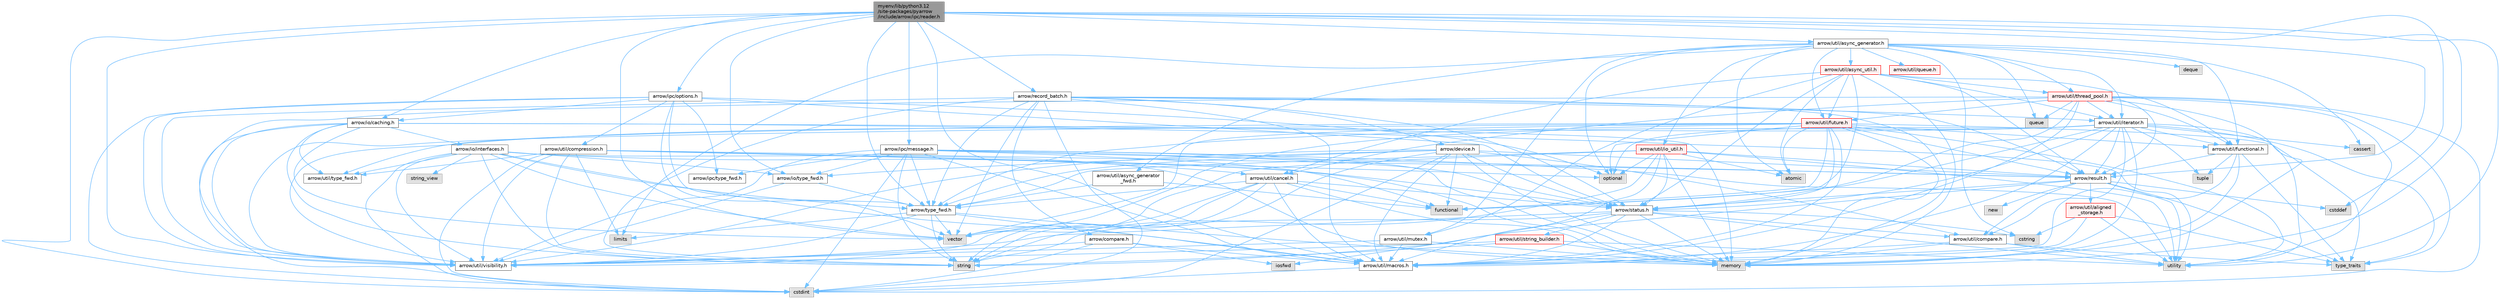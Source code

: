 digraph "myenv/lib/python3.12/site-packages/pyarrow/include/arrow/ipc/reader.h"
{
 // LATEX_PDF_SIZE
  bgcolor="transparent";
  edge [fontname=Helvetica,fontsize=10,labelfontname=Helvetica,labelfontsize=10];
  node [fontname=Helvetica,fontsize=10,shape=box,height=0.2,width=0.4];
  Node1 [id="Node000001",label="myenv/lib/python3.12\l/site-packages/pyarrow\l/include/arrow/ipc/reader.h",height=0.2,width=0.4,color="gray40", fillcolor="grey60", style="filled", fontcolor="black",tooltip=" "];
  Node1 -> Node2 [id="edge1_Node000001_Node000002",color="steelblue1",style="solid",tooltip=" "];
  Node2 [id="Node000002",label="cstddef",height=0.2,width=0.4,color="grey60", fillcolor="#E0E0E0", style="filled",tooltip=" "];
  Node1 -> Node3 [id="edge2_Node000001_Node000003",color="steelblue1",style="solid",tooltip=" "];
  Node3 [id="Node000003",label="cstdint",height=0.2,width=0.4,color="grey60", fillcolor="#E0E0E0", style="filled",tooltip=" "];
  Node1 -> Node4 [id="edge3_Node000001_Node000004",color="steelblue1",style="solid",tooltip=" "];
  Node4 [id="Node000004",label="memory",height=0.2,width=0.4,color="grey60", fillcolor="#E0E0E0", style="filled",tooltip=" "];
  Node1 -> Node5 [id="edge4_Node000001_Node000005",color="steelblue1",style="solid",tooltip=" "];
  Node5 [id="Node000005",label="utility",height=0.2,width=0.4,color="grey60", fillcolor="#E0E0E0", style="filled",tooltip=" "];
  Node1 -> Node6 [id="edge5_Node000001_Node000006",color="steelblue1",style="solid",tooltip=" "];
  Node6 [id="Node000006",label="vector",height=0.2,width=0.4,color="grey60", fillcolor="#E0E0E0", style="filled",tooltip=" "];
  Node1 -> Node7 [id="edge6_Node000001_Node000007",color="steelblue1",style="solid",tooltip=" "];
  Node7 [id="Node000007",label="arrow/io/caching.h",height=0.2,width=0.4,color="grey40", fillcolor="white", style="filled",URL="$caching_8h.html",tooltip=" "];
  Node7 -> Node3 [id="edge7_Node000007_Node000003",color="steelblue1",style="solid",tooltip=" "];
  Node7 -> Node4 [id="edge8_Node000007_Node000004",color="steelblue1",style="solid",tooltip=" "];
  Node7 -> Node8 [id="edge9_Node000007_Node000008",color="steelblue1",style="solid",tooltip=" "];
  Node8 [id="Node000008",label="string",height=0.2,width=0.4,color="grey60", fillcolor="#E0E0E0", style="filled",tooltip=" "];
  Node7 -> Node5 [id="edge10_Node000007_Node000005",color="steelblue1",style="solid",tooltip=" "];
  Node7 -> Node6 [id="edge11_Node000007_Node000006",color="steelblue1",style="solid",tooltip=" "];
  Node7 -> Node9 [id="edge12_Node000007_Node000009",color="steelblue1",style="solid",tooltip=" "];
  Node9 [id="Node000009",label="arrow/io/interfaces.h",height=0.2,width=0.4,color="grey40", fillcolor="white", style="filled",URL="$interfaces_8h.html",tooltip=" "];
  Node9 -> Node3 [id="edge13_Node000009_Node000003",color="steelblue1",style="solid",tooltip=" "];
  Node9 -> Node4 [id="edge14_Node000009_Node000004",color="steelblue1",style="solid",tooltip=" "];
  Node9 -> Node8 [id="edge15_Node000009_Node000008",color="steelblue1",style="solid",tooltip=" "];
  Node9 -> Node10 [id="edge16_Node000009_Node000010",color="steelblue1",style="solid",tooltip=" "];
  Node10 [id="Node000010",label="string_view",height=0.2,width=0.4,color="grey60", fillcolor="#E0E0E0", style="filled",tooltip=" "];
  Node9 -> Node6 [id="edge17_Node000009_Node000006",color="steelblue1",style="solid",tooltip=" "];
  Node9 -> Node11 [id="edge18_Node000009_Node000011",color="steelblue1",style="solid",tooltip=" "];
  Node11 [id="Node000011",label="arrow/io/type_fwd.h",height=0.2,width=0.4,color="grey40", fillcolor="white", style="filled",URL="$arrow_2io_2type__fwd_8h.html",tooltip=" "];
  Node11 -> Node12 [id="edge19_Node000011_Node000012",color="steelblue1",style="solid",tooltip=" "];
  Node12 [id="Node000012",label="arrow/type_fwd.h",height=0.2,width=0.4,color="grey40", fillcolor="white", style="filled",URL="$arrow_2type__fwd_8h.html",tooltip=" "];
  Node12 -> Node13 [id="edge20_Node000012_Node000013",color="steelblue1",style="solid",tooltip=" "];
  Node13 [id="Node000013",label="limits",height=0.2,width=0.4,color="grey60", fillcolor="#E0E0E0", style="filled",tooltip=" "];
  Node12 -> Node4 [id="edge21_Node000012_Node000004",color="steelblue1",style="solid",tooltip=" "];
  Node12 -> Node8 [id="edge22_Node000012_Node000008",color="steelblue1",style="solid",tooltip=" "];
  Node12 -> Node6 [id="edge23_Node000012_Node000006",color="steelblue1",style="solid",tooltip=" "];
  Node12 -> Node14 [id="edge24_Node000012_Node000014",color="steelblue1",style="solid",tooltip=" "];
  Node14 [id="Node000014",label="arrow/util/macros.h",height=0.2,width=0.4,color="grey40", fillcolor="white", style="filled",URL="$macros_8h.html",tooltip=" "];
  Node14 -> Node3 [id="edge25_Node000014_Node000003",color="steelblue1",style="solid",tooltip=" "];
  Node12 -> Node15 [id="edge26_Node000012_Node000015",color="steelblue1",style="solid",tooltip=" "];
  Node15 [id="Node000015",label="arrow/util/visibility.h",height=0.2,width=0.4,color="grey40", fillcolor="white", style="filled",URL="$include_2arrow_2util_2visibility_8h.html",tooltip=" "];
  Node11 -> Node15 [id="edge27_Node000011_Node000015",color="steelblue1",style="solid",tooltip=" "];
  Node9 -> Node12 [id="edge28_Node000009_Node000012",color="steelblue1",style="solid",tooltip=" "];
  Node9 -> Node16 [id="edge29_Node000009_Node000016",color="steelblue1",style="solid",tooltip=" "];
  Node16 [id="Node000016",label="arrow/util/cancel.h",height=0.2,width=0.4,color="grey40", fillcolor="white", style="filled",URL="$cancel_8h.html",tooltip=" "];
  Node16 -> Node17 [id="edge30_Node000016_Node000017",color="steelblue1",style="solid",tooltip=" "];
  Node17 [id="Node000017",label="functional",height=0.2,width=0.4,color="grey60", fillcolor="#E0E0E0", style="filled",tooltip=" "];
  Node16 -> Node4 [id="edge31_Node000016_Node000004",color="steelblue1",style="solid",tooltip=" "];
  Node16 -> Node8 [id="edge32_Node000016_Node000008",color="steelblue1",style="solid",tooltip=" "];
  Node16 -> Node6 [id="edge33_Node000016_Node000006",color="steelblue1",style="solid",tooltip=" "];
  Node16 -> Node18 [id="edge34_Node000016_Node000018",color="steelblue1",style="solid",tooltip=" "];
  Node18 [id="Node000018",label="arrow/status.h",height=0.2,width=0.4,color="grey40", fillcolor="white", style="filled",URL="$status_8h.html",tooltip=" "];
  Node18 -> Node19 [id="edge35_Node000018_Node000019",color="steelblue1",style="solid",tooltip=" "];
  Node19 [id="Node000019",label="cstring",height=0.2,width=0.4,color="grey60", fillcolor="#E0E0E0", style="filled",tooltip=" "];
  Node18 -> Node20 [id="edge36_Node000018_Node000020",color="steelblue1",style="solid",tooltip=" "];
  Node20 [id="Node000020",label="iosfwd",height=0.2,width=0.4,color="grey60", fillcolor="#E0E0E0", style="filled",tooltip=" "];
  Node18 -> Node4 [id="edge37_Node000018_Node000004",color="steelblue1",style="solid",tooltip=" "];
  Node18 -> Node8 [id="edge38_Node000018_Node000008",color="steelblue1",style="solid",tooltip=" "];
  Node18 -> Node5 [id="edge39_Node000018_Node000005",color="steelblue1",style="solid",tooltip=" "];
  Node18 -> Node21 [id="edge40_Node000018_Node000021",color="steelblue1",style="solid",tooltip=" "];
  Node21 [id="Node000021",label="arrow/util/compare.h",height=0.2,width=0.4,color="grey40", fillcolor="white", style="filled",URL="$util_2compare_8h.html",tooltip=" "];
  Node21 -> Node4 [id="edge41_Node000021_Node000004",color="steelblue1",style="solid",tooltip=" "];
  Node21 -> Node22 [id="edge42_Node000021_Node000022",color="steelblue1",style="solid",tooltip=" "];
  Node22 [id="Node000022",label="type_traits",height=0.2,width=0.4,color="grey60", fillcolor="#E0E0E0", style="filled",tooltip=" "];
  Node21 -> Node5 [id="edge43_Node000021_Node000005",color="steelblue1",style="solid",tooltip=" "];
  Node21 -> Node14 [id="edge44_Node000021_Node000014",color="steelblue1",style="solid",tooltip=" "];
  Node18 -> Node14 [id="edge45_Node000018_Node000014",color="steelblue1",style="solid",tooltip=" "];
  Node18 -> Node23 [id="edge46_Node000018_Node000023",color="steelblue1",style="solid",tooltip=" "];
  Node23 [id="Node000023",label="arrow/util/string_builder.h",height=0.2,width=0.4,color="red", fillcolor="#FFF0F0", style="filled",URL="$string__builder_8h.html",tooltip=" "];
  Node23 -> Node4 [id="edge47_Node000023_Node000004",color="steelblue1",style="solid",tooltip=" "];
  Node23 -> Node8 [id="edge48_Node000023_Node000008",color="steelblue1",style="solid",tooltip=" "];
  Node23 -> Node5 [id="edge49_Node000023_Node000005",color="steelblue1",style="solid",tooltip=" "];
  Node23 -> Node15 [id="edge50_Node000023_Node000015",color="steelblue1",style="solid",tooltip=" "];
  Node18 -> Node15 [id="edge51_Node000018_Node000015",color="steelblue1",style="solid",tooltip=" "];
  Node16 -> Node12 [id="edge52_Node000016_Node000012",color="steelblue1",style="solid",tooltip=" "];
  Node16 -> Node14 [id="edge53_Node000016_Node000014",color="steelblue1",style="solid",tooltip=" "];
  Node16 -> Node15 [id="edge54_Node000016_Node000015",color="steelblue1",style="solid",tooltip=" "];
  Node9 -> Node14 [id="edge55_Node000009_Node000014",color="steelblue1",style="solid",tooltip=" "];
  Node9 -> Node25 [id="edge56_Node000009_Node000025",color="steelblue1",style="solid",tooltip=" "];
  Node25 [id="Node000025",label="arrow/util/type_fwd.h",height=0.2,width=0.4,color="grey40", fillcolor="white", style="filled",URL="$arrow_2util_2type__fwd_8h.html",tooltip=" "];
  Node9 -> Node15 [id="edge57_Node000009_Node000015",color="steelblue1",style="solid",tooltip=" "];
  Node7 -> Node25 [id="edge58_Node000007_Node000025",color="steelblue1",style="solid",tooltip=" "];
  Node7 -> Node15 [id="edge59_Node000007_Node000015",color="steelblue1",style="solid",tooltip=" "];
  Node1 -> Node11 [id="edge60_Node000001_Node000011",color="steelblue1",style="solid",tooltip=" "];
  Node1 -> Node26 [id="edge61_Node000001_Node000026",color="steelblue1",style="solid",tooltip=" "];
  Node26 [id="Node000026",label="arrow/ipc/message.h",height=0.2,width=0.4,color="grey40", fillcolor="white", style="filled",URL="$message_8h.html",tooltip=" "];
  Node26 -> Node3 [id="edge62_Node000026_Node000003",color="steelblue1",style="solid",tooltip=" "];
  Node26 -> Node17 [id="edge63_Node000026_Node000017",color="steelblue1",style="solid",tooltip=" "];
  Node26 -> Node4 [id="edge64_Node000026_Node000004",color="steelblue1",style="solid",tooltip=" "];
  Node26 -> Node8 [id="edge65_Node000026_Node000008",color="steelblue1",style="solid",tooltip=" "];
  Node26 -> Node5 [id="edge66_Node000026_Node000005",color="steelblue1",style="solid",tooltip=" "];
  Node26 -> Node11 [id="edge67_Node000026_Node000011",color="steelblue1",style="solid",tooltip=" "];
  Node26 -> Node27 [id="edge68_Node000026_Node000027",color="steelblue1",style="solid",tooltip=" "];
  Node27 [id="Node000027",label="arrow/ipc/type_fwd.h",height=0.2,width=0.4,color="grey40", fillcolor="white", style="filled",URL="$arrow_2ipc_2type__fwd_8h.html",tooltip=" "];
  Node26 -> Node28 [id="edge69_Node000026_Node000028",color="steelblue1",style="solid",tooltip=" "];
  Node28 [id="Node000028",label="arrow/result.h",height=0.2,width=0.4,color="grey40", fillcolor="white", style="filled",URL="$result_8h.html",tooltip=" "];
  Node28 -> Node2 [id="edge70_Node000028_Node000002",color="steelblue1",style="solid",tooltip=" "];
  Node28 -> Node29 [id="edge71_Node000028_Node000029",color="steelblue1",style="solid",tooltip=" "];
  Node29 [id="Node000029",label="new",height=0.2,width=0.4,color="grey60", fillcolor="#E0E0E0", style="filled",tooltip=" "];
  Node28 -> Node8 [id="edge72_Node000028_Node000008",color="steelblue1",style="solid",tooltip=" "];
  Node28 -> Node22 [id="edge73_Node000028_Node000022",color="steelblue1",style="solid",tooltip=" "];
  Node28 -> Node5 [id="edge74_Node000028_Node000005",color="steelblue1",style="solid",tooltip=" "];
  Node28 -> Node18 [id="edge75_Node000028_Node000018",color="steelblue1",style="solid",tooltip=" "];
  Node28 -> Node30 [id="edge76_Node000028_Node000030",color="steelblue1",style="solid",tooltip=" "];
  Node30 [id="Node000030",label="arrow/util/aligned\l_storage.h",height=0.2,width=0.4,color="red", fillcolor="#FFF0F0", style="filled",URL="$aligned__storage_8h.html",tooltip=" "];
  Node30 -> Node19 [id="edge77_Node000030_Node000019",color="steelblue1",style="solid",tooltip=" "];
  Node30 -> Node22 [id="edge78_Node000030_Node000022",color="steelblue1",style="solid",tooltip=" "];
  Node30 -> Node5 [id="edge79_Node000030_Node000005",color="steelblue1",style="solid",tooltip=" "];
  Node30 -> Node14 [id="edge80_Node000030_Node000014",color="steelblue1",style="solid",tooltip=" "];
  Node28 -> Node21 [id="edge81_Node000028_Node000021",color="steelblue1",style="solid",tooltip=" "];
  Node26 -> Node18 [id="edge82_Node000026_Node000018",color="steelblue1",style="solid",tooltip=" "];
  Node26 -> Node12 [id="edge83_Node000026_Node000012",color="steelblue1",style="solid",tooltip=" "];
  Node26 -> Node14 [id="edge84_Node000026_Node000014",color="steelblue1",style="solid",tooltip=" "];
  Node26 -> Node15 [id="edge85_Node000026_Node000015",color="steelblue1",style="solid",tooltip=" "];
  Node1 -> Node32 [id="edge86_Node000001_Node000032",color="steelblue1",style="solid",tooltip=" "];
  Node32 [id="Node000032",label="arrow/ipc/options.h",height=0.2,width=0.4,color="grey40", fillcolor="white", style="filled",URL="$ipc_2options_8h.html",tooltip=" "];
  Node32 -> Node3 [id="edge87_Node000032_Node000003",color="steelblue1",style="solid",tooltip=" "];
  Node32 -> Node33 [id="edge88_Node000032_Node000033",color="steelblue1",style="solid",tooltip=" "];
  Node33 [id="Node000033",label="optional",height=0.2,width=0.4,color="grey60", fillcolor="#E0E0E0", style="filled",tooltip=" "];
  Node32 -> Node6 [id="edge89_Node000032_Node000006",color="steelblue1",style="solid",tooltip=" "];
  Node32 -> Node7 [id="edge90_Node000032_Node000007",color="steelblue1",style="solid",tooltip=" "];
  Node32 -> Node27 [id="edge91_Node000032_Node000027",color="steelblue1",style="solid",tooltip=" "];
  Node32 -> Node18 [id="edge92_Node000032_Node000018",color="steelblue1",style="solid",tooltip=" "];
  Node32 -> Node12 [id="edge93_Node000032_Node000012",color="steelblue1",style="solid",tooltip=" "];
  Node32 -> Node34 [id="edge94_Node000032_Node000034",color="steelblue1",style="solid",tooltip=" "];
  Node34 [id="Node000034",label="arrow/util/compression.h",height=0.2,width=0.4,color="grey40", fillcolor="white", style="filled",URL="$compression_8h.html",tooltip=" "];
  Node34 -> Node3 [id="edge95_Node000034_Node000003",color="steelblue1",style="solid",tooltip=" "];
  Node34 -> Node13 [id="edge96_Node000034_Node000013",color="steelblue1",style="solid",tooltip=" "];
  Node34 -> Node4 [id="edge97_Node000034_Node000004",color="steelblue1",style="solid",tooltip=" "];
  Node34 -> Node33 [id="edge98_Node000034_Node000033",color="steelblue1",style="solid",tooltip=" "];
  Node34 -> Node8 [id="edge99_Node000034_Node000008",color="steelblue1",style="solid",tooltip=" "];
  Node34 -> Node28 [id="edge100_Node000034_Node000028",color="steelblue1",style="solid",tooltip=" "];
  Node34 -> Node18 [id="edge101_Node000034_Node000018",color="steelblue1",style="solid",tooltip=" "];
  Node34 -> Node25 [id="edge102_Node000034_Node000025",color="steelblue1",style="solid",tooltip=" "];
  Node34 -> Node15 [id="edge103_Node000034_Node000015",color="steelblue1",style="solid",tooltip=" "];
  Node32 -> Node15 [id="edge104_Node000032_Node000015",color="steelblue1",style="solid",tooltip=" "];
  Node1 -> Node35 [id="edge105_Node000001_Node000035",color="steelblue1",style="solid",tooltip=" "];
  Node35 [id="Node000035",label="arrow/record_batch.h",height=0.2,width=0.4,color="grey40", fillcolor="white", style="filled",URL="$record__batch_8h.html",tooltip=" "];
  Node35 -> Node3 [id="edge106_Node000035_Node000003",color="steelblue1",style="solid",tooltip=" "];
  Node35 -> Node4 [id="edge107_Node000035_Node000004",color="steelblue1",style="solid",tooltip=" "];
  Node35 -> Node8 [id="edge108_Node000035_Node000008",color="steelblue1",style="solid",tooltip=" "];
  Node35 -> Node6 [id="edge109_Node000035_Node000006",color="steelblue1",style="solid",tooltip=" "];
  Node35 -> Node36 [id="edge110_Node000035_Node000036",color="steelblue1",style="solid",tooltip=" "];
  Node36 [id="Node000036",label="arrow/compare.h",height=0.2,width=0.4,color="grey40", fillcolor="white", style="filled",URL="$compare_8h.html",tooltip=" "];
  Node36 -> Node3 [id="edge111_Node000036_Node000003",color="steelblue1",style="solid",tooltip=" "];
  Node36 -> Node20 [id="edge112_Node000036_Node000020",color="steelblue1",style="solid",tooltip=" "];
  Node36 -> Node14 [id="edge113_Node000036_Node000014",color="steelblue1",style="solid",tooltip=" "];
  Node36 -> Node15 [id="edge114_Node000036_Node000015",color="steelblue1",style="solid",tooltip=" "];
  Node35 -> Node37 [id="edge115_Node000035_Node000037",color="steelblue1",style="solid",tooltip=" "];
  Node37 [id="Node000037",label="arrow/device.h",height=0.2,width=0.4,color="grey40", fillcolor="white", style="filled",URL="$device_8h.html",tooltip=" "];
  Node37 -> Node3 [id="edge116_Node000037_Node000003",color="steelblue1",style="solid",tooltip=" "];
  Node37 -> Node17 [id="edge117_Node000037_Node000017",color="steelblue1",style="solid",tooltip=" "];
  Node37 -> Node4 [id="edge118_Node000037_Node000004",color="steelblue1",style="solid",tooltip=" "];
  Node37 -> Node8 [id="edge119_Node000037_Node000008",color="steelblue1",style="solid",tooltip=" "];
  Node37 -> Node11 [id="edge120_Node000037_Node000011",color="steelblue1",style="solid",tooltip=" "];
  Node37 -> Node28 [id="edge121_Node000037_Node000028",color="steelblue1",style="solid",tooltip=" "];
  Node37 -> Node18 [id="edge122_Node000037_Node000018",color="steelblue1",style="solid",tooltip=" "];
  Node37 -> Node12 [id="edge123_Node000037_Node000012",color="steelblue1",style="solid",tooltip=" "];
  Node37 -> Node21 [id="edge124_Node000037_Node000021",color="steelblue1",style="solid",tooltip=" "];
  Node37 -> Node14 [id="edge125_Node000037_Node000014",color="steelblue1",style="solid",tooltip=" "];
  Node37 -> Node15 [id="edge126_Node000037_Node000015",color="steelblue1",style="solid",tooltip=" "];
  Node35 -> Node28 [id="edge127_Node000035_Node000028",color="steelblue1",style="solid",tooltip=" "];
  Node35 -> Node18 [id="edge128_Node000035_Node000018",color="steelblue1",style="solid",tooltip=" "];
  Node35 -> Node12 [id="edge129_Node000035_Node000012",color="steelblue1",style="solid",tooltip=" "];
  Node35 -> Node38 [id="edge130_Node000035_Node000038",color="steelblue1",style="solid",tooltip=" "];
  Node38 [id="Node000038",label="arrow/util/iterator.h",height=0.2,width=0.4,color="grey40", fillcolor="white", style="filled",URL="$iterator_8h.html",tooltip=" "];
  Node38 -> Node39 [id="edge131_Node000038_Node000039",color="steelblue1",style="solid",tooltip=" "];
  Node39 [id="Node000039",label="cassert",height=0.2,width=0.4,color="grey60", fillcolor="#E0E0E0", style="filled",tooltip=" "];
  Node38 -> Node17 [id="edge132_Node000038_Node000017",color="steelblue1",style="solid",tooltip=" "];
  Node38 -> Node4 [id="edge133_Node000038_Node000004",color="steelblue1",style="solid",tooltip=" "];
  Node38 -> Node33 [id="edge134_Node000038_Node000033",color="steelblue1",style="solid",tooltip=" "];
  Node38 -> Node40 [id="edge135_Node000038_Node000040",color="steelblue1",style="solid",tooltip=" "];
  Node40 [id="Node000040",label="tuple",height=0.2,width=0.4,color="grey60", fillcolor="#E0E0E0", style="filled",tooltip=" "];
  Node38 -> Node22 [id="edge136_Node000038_Node000022",color="steelblue1",style="solid",tooltip=" "];
  Node38 -> Node5 [id="edge137_Node000038_Node000005",color="steelblue1",style="solid",tooltip=" "];
  Node38 -> Node6 [id="edge138_Node000038_Node000006",color="steelblue1",style="solid",tooltip=" "];
  Node38 -> Node28 [id="edge139_Node000038_Node000028",color="steelblue1",style="solid",tooltip=" "];
  Node38 -> Node18 [id="edge140_Node000038_Node000018",color="steelblue1",style="solid",tooltip=" "];
  Node38 -> Node21 [id="edge141_Node000038_Node000021",color="steelblue1",style="solid",tooltip=" "];
  Node38 -> Node41 [id="edge142_Node000038_Node000041",color="steelblue1",style="solid",tooltip=" "];
  Node41 [id="Node000041",label="arrow/util/functional.h",height=0.2,width=0.4,color="grey40", fillcolor="white", style="filled",URL="$functional_8h.html",tooltip=" "];
  Node41 -> Node4 [id="edge143_Node000041_Node000004",color="steelblue1",style="solid",tooltip=" "];
  Node41 -> Node40 [id="edge144_Node000041_Node000040",color="steelblue1",style="solid",tooltip=" "];
  Node41 -> Node22 [id="edge145_Node000041_Node000022",color="steelblue1",style="solid",tooltip=" "];
  Node41 -> Node28 [id="edge146_Node000041_Node000028",color="steelblue1",style="solid",tooltip=" "];
  Node41 -> Node14 [id="edge147_Node000041_Node000014",color="steelblue1",style="solid",tooltip=" "];
  Node38 -> Node14 [id="edge148_Node000038_Node000014",color="steelblue1",style="solid",tooltip=" "];
  Node38 -> Node15 [id="edge149_Node000038_Node000015",color="steelblue1",style="solid",tooltip=" "];
  Node35 -> Node14 [id="edge150_Node000035_Node000014",color="steelblue1",style="solid",tooltip=" "];
  Node35 -> Node15 [id="edge151_Node000035_Node000015",color="steelblue1",style="solid",tooltip=" "];
  Node1 -> Node28 [id="edge152_Node000001_Node000028",color="steelblue1",style="solid",tooltip=" "];
  Node1 -> Node12 [id="edge153_Node000001_Node000012",color="steelblue1",style="solid",tooltip=" "];
  Node1 -> Node42 [id="edge154_Node000001_Node000042",color="steelblue1",style="solid",tooltip=" "];
  Node42 [id="Node000042",label="arrow/util/async_generator.h",height=0.2,width=0.4,color="grey40", fillcolor="white", style="filled",URL="$async__generator_8h.html",tooltip=" "];
  Node42 -> Node43 [id="edge155_Node000042_Node000043",color="steelblue1",style="solid",tooltip=" "];
  Node43 [id="Node000043",label="atomic",height=0.2,width=0.4,color="grey60", fillcolor="#E0E0E0", style="filled",tooltip=" "];
  Node42 -> Node39 [id="edge156_Node000042_Node000039",color="steelblue1",style="solid",tooltip=" "];
  Node42 -> Node19 [id="edge157_Node000042_Node000019",color="steelblue1",style="solid",tooltip=" "];
  Node42 -> Node44 [id="edge158_Node000042_Node000044",color="steelblue1",style="solid",tooltip=" "];
  Node44 [id="Node000044",label="deque",height=0.2,width=0.4,color="grey60", fillcolor="#E0E0E0", style="filled",tooltip=" "];
  Node42 -> Node13 [id="edge159_Node000042_Node000013",color="steelblue1",style="solid",tooltip=" "];
  Node42 -> Node33 [id="edge160_Node000042_Node000033",color="steelblue1",style="solid",tooltip=" "];
  Node42 -> Node45 [id="edge161_Node000042_Node000045",color="steelblue1",style="solid",tooltip=" "];
  Node45 [id="Node000045",label="queue",height=0.2,width=0.4,color="grey60", fillcolor="#E0E0E0", style="filled",tooltip=" "];
  Node42 -> Node46 [id="edge162_Node000042_Node000046",color="steelblue1",style="solid",tooltip=" "];
  Node46 [id="Node000046",label="arrow/util/async_generator\l_fwd.h",height=0.2,width=0.4,color="grey40", fillcolor="white", style="filled",URL="$async__generator__fwd_8h.html",tooltip=" "];
  Node46 -> Node17 [id="edge163_Node000046_Node000017",color="steelblue1",style="solid",tooltip=" "];
  Node46 -> Node12 [id="edge164_Node000046_Node000012",color="steelblue1",style="solid",tooltip=" "];
  Node42 -> Node47 [id="edge165_Node000042_Node000047",color="steelblue1",style="solid",tooltip=" "];
  Node47 [id="Node000047",label="arrow/util/async_util.h",height=0.2,width=0.4,color="red", fillcolor="#FFF0F0", style="filled",URL="$async__util_8h.html",tooltip=" "];
  Node47 -> Node43 [id="edge166_Node000047_Node000043",color="steelblue1",style="solid",tooltip=" "];
  Node47 -> Node17 [id="edge167_Node000047_Node000017",color="steelblue1",style="solid",tooltip=" "];
  Node47 -> Node4 [id="edge168_Node000047_Node000004",color="steelblue1",style="solid",tooltip=" "];
  Node47 -> Node28 [id="edge169_Node000047_Node000028",color="steelblue1",style="solid",tooltip=" "];
  Node47 -> Node18 [id="edge170_Node000047_Node000018",color="steelblue1",style="solid",tooltip=" "];
  Node47 -> Node16 [id="edge171_Node000047_Node000016",color="steelblue1",style="solid",tooltip=" "];
  Node47 -> Node41 [id="edge172_Node000047_Node000041",color="steelblue1",style="solid",tooltip=" "];
  Node47 -> Node49 [id="edge173_Node000047_Node000049",color="steelblue1",style="solid",tooltip=" "];
  Node49 [id="Node000049",label="arrow/util/future.h",height=0.2,width=0.4,color="red", fillcolor="#FFF0F0", style="filled",URL="$future_8h.html",tooltip=" "];
  Node49 -> Node43 [id="edge174_Node000049_Node000043",color="steelblue1",style="solid",tooltip=" "];
  Node49 -> Node17 [id="edge175_Node000049_Node000017",color="steelblue1",style="solid",tooltip=" "];
  Node49 -> Node4 [id="edge176_Node000049_Node000004",color="steelblue1",style="solid",tooltip=" "];
  Node49 -> Node33 [id="edge177_Node000049_Node000033",color="steelblue1",style="solid",tooltip=" "];
  Node49 -> Node22 [id="edge178_Node000049_Node000022",color="steelblue1",style="solid",tooltip=" "];
  Node49 -> Node5 [id="edge179_Node000049_Node000005",color="steelblue1",style="solid",tooltip=" "];
  Node49 -> Node6 [id="edge180_Node000049_Node000006",color="steelblue1",style="solid",tooltip=" "];
  Node49 -> Node28 [id="edge181_Node000049_Node000028",color="steelblue1",style="solid",tooltip=" "];
  Node49 -> Node18 [id="edge182_Node000049_Node000018",color="steelblue1",style="solid",tooltip=" "];
  Node49 -> Node12 [id="edge183_Node000049_Node000012",color="steelblue1",style="solid",tooltip=" "];
  Node49 -> Node41 [id="edge184_Node000049_Node000041",color="steelblue1",style="solid",tooltip=" "];
  Node49 -> Node14 [id="edge185_Node000049_Node000014",color="steelblue1",style="solid",tooltip=" "];
  Node49 -> Node25 [id="edge186_Node000049_Node000025",color="steelblue1",style="solid",tooltip=" "];
  Node49 -> Node15 [id="edge187_Node000049_Node000015",color="steelblue1",style="solid",tooltip=" "];
  Node47 -> Node38 [id="edge188_Node000047_Node000038",color="steelblue1",style="solid",tooltip=" "];
  Node47 -> Node65 [id="edge189_Node000047_Node000065",color="steelblue1",style="solid",tooltip=" "];
  Node65 [id="Node000065",label="arrow/util/mutex.h",height=0.2,width=0.4,color="grey40", fillcolor="white", style="filled",URL="$mutex_8h.html",tooltip=" "];
  Node65 -> Node4 [id="edge190_Node000065_Node000004",color="steelblue1",style="solid",tooltip=" "];
  Node65 -> Node14 [id="edge191_Node000065_Node000014",color="steelblue1",style="solid",tooltip=" "];
  Node65 -> Node15 [id="edge192_Node000065_Node000015",color="steelblue1",style="solid",tooltip=" "];
  Node47 -> Node66 [id="edge193_Node000047_Node000066",color="steelblue1",style="solid",tooltip=" "];
  Node66 [id="Node000066",label="arrow/util/thread_pool.h",height=0.2,width=0.4,color="red", fillcolor="#FFF0F0", style="filled",URL="$thread__pool_8h.html",tooltip=" "];
  Node66 -> Node3 [id="edge194_Node000066_Node000003",color="steelblue1",style="solid",tooltip=" "];
  Node66 -> Node4 [id="edge195_Node000066_Node000004",color="steelblue1",style="solid",tooltip=" "];
  Node66 -> Node45 [id="edge196_Node000066_Node000045",color="steelblue1",style="solid",tooltip=" "];
  Node66 -> Node22 [id="edge197_Node000066_Node000022",color="steelblue1",style="solid",tooltip=" "];
  Node66 -> Node5 [id="edge198_Node000066_Node000005",color="steelblue1",style="solid",tooltip=" "];
  Node66 -> Node28 [id="edge199_Node000066_Node000028",color="steelblue1",style="solid",tooltip=" "];
  Node66 -> Node18 [id="edge200_Node000066_Node000018",color="steelblue1",style="solid",tooltip=" "];
  Node66 -> Node16 [id="edge201_Node000066_Node000016",color="steelblue1",style="solid",tooltip=" "];
  Node66 -> Node41 [id="edge202_Node000066_Node000041",color="steelblue1",style="solid",tooltip=" "];
  Node66 -> Node49 [id="edge203_Node000066_Node000049",color="steelblue1",style="solid",tooltip=" "];
  Node66 -> Node38 [id="edge204_Node000066_Node000038",color="steelblue1",style="solid",tooltip=" "];
  Node66 -> Node14 [id="edge205_Node000066_Node000014",color="steelblue1",style="solid",tooltip=" "];
  Node66 -> Node15 [id="edge206_Node000066_Node000015",color="steelblue1",style="solid",tooltip=" "];
  Node42 -> Node41 [id="edge207_Node000042_Node000041",color="steelblue1",style="solid",tooltip=" "];
  Node42 -> Node49 [id="edge208_Node000042_Node000049",color="steelblue1",style="solid",tooltip=" "];
  Node42 -> Node68 [id="edge209_Node000042_Node000068",color="steelblue1",style="solid",tooltip=" "];
  Node68 [id="Node000068",label="arrow/util/io_util.h",height=0.2,width=0.4,color="red", fillcolor="#FFF0F0", style="filled",URL="$io__util_8h.html",tooltip=" "];
  Node68 -> Node43 [id="edge210_Node000068_Node000043",color="steelblue1",style="solid",tooltip=" "];
  Node68 -> Node4 [id="edge211_Node000068_Node000004",color="steelblue1",style="solid",tooltip=" "];
  Node68 -> Node33 [id="edge212_Node000068_Node000033",color="steelblue1",style="solid",tooltip=" "];
  Node68 -> Node8 [id="edge213_Node000068_Node000008",color="steelblue1",style="solid",tooltip=" "];
  Node68 -> Node5 [id="edge214_Node000068_Node000005",color="steelblue1",style="solid",tooltip=" "];
  Node68 -> Node6 [id="edge215_Node000068_Node000006",color="steelblue1",style="solid",tooltip=" "];
  Node68 -> Node28 [id="edge216_Node000068_Node000028",color="steelblue1",style="solid",tooltip=" "];
  Node68 -> Node18 [id="edge217_Node000068_Node000018",color="steelblue1",style="solid",tooltip=" "];
  Node68 -> Node12 [id="edge218_Node000068_Node000012",color="steelblue1",style="solid",tooltip=" "];
  Node68 -> Node14 [id="edge219_Node000068_Node000014",color="steelblue1",style="solid",tooltip=" "];
  Node42 -> Node38 [id="edge220_Node000042_Node000038",color="steelblue1",style="solid",tooltip=" "];
  Node42 -> Node65 [id="edge221_Node000042_Node000065",color="steelblue1",style="solid",tooltip=" "];
  Node42 -> Node71 [id="edge222_Node000042_Node000071",color="steelblue1",style="solid",tooltip=" "];
  Node71 [id="Node000071",label="arrow/util/queue.h",height=0.2,width=0.4,color="red", fillcolor="#FFF0F0", style="filled",URL="$queue_8h.html",tooltip=" "];
  Node42 -> Node66 [id="edge223_Node000042_Node000066",color="steelblue1",style="solid",tooltip=" "];
  Node1 -> Node14 [id="edge224_Node000001_Node000014",color="steelblue1",style="solid",tooltip=" "];
  Node1 -> Node15 [id="edge225_Node000001_Node000015",color="steelblue1",style="solid",tooltip=" "];
}
